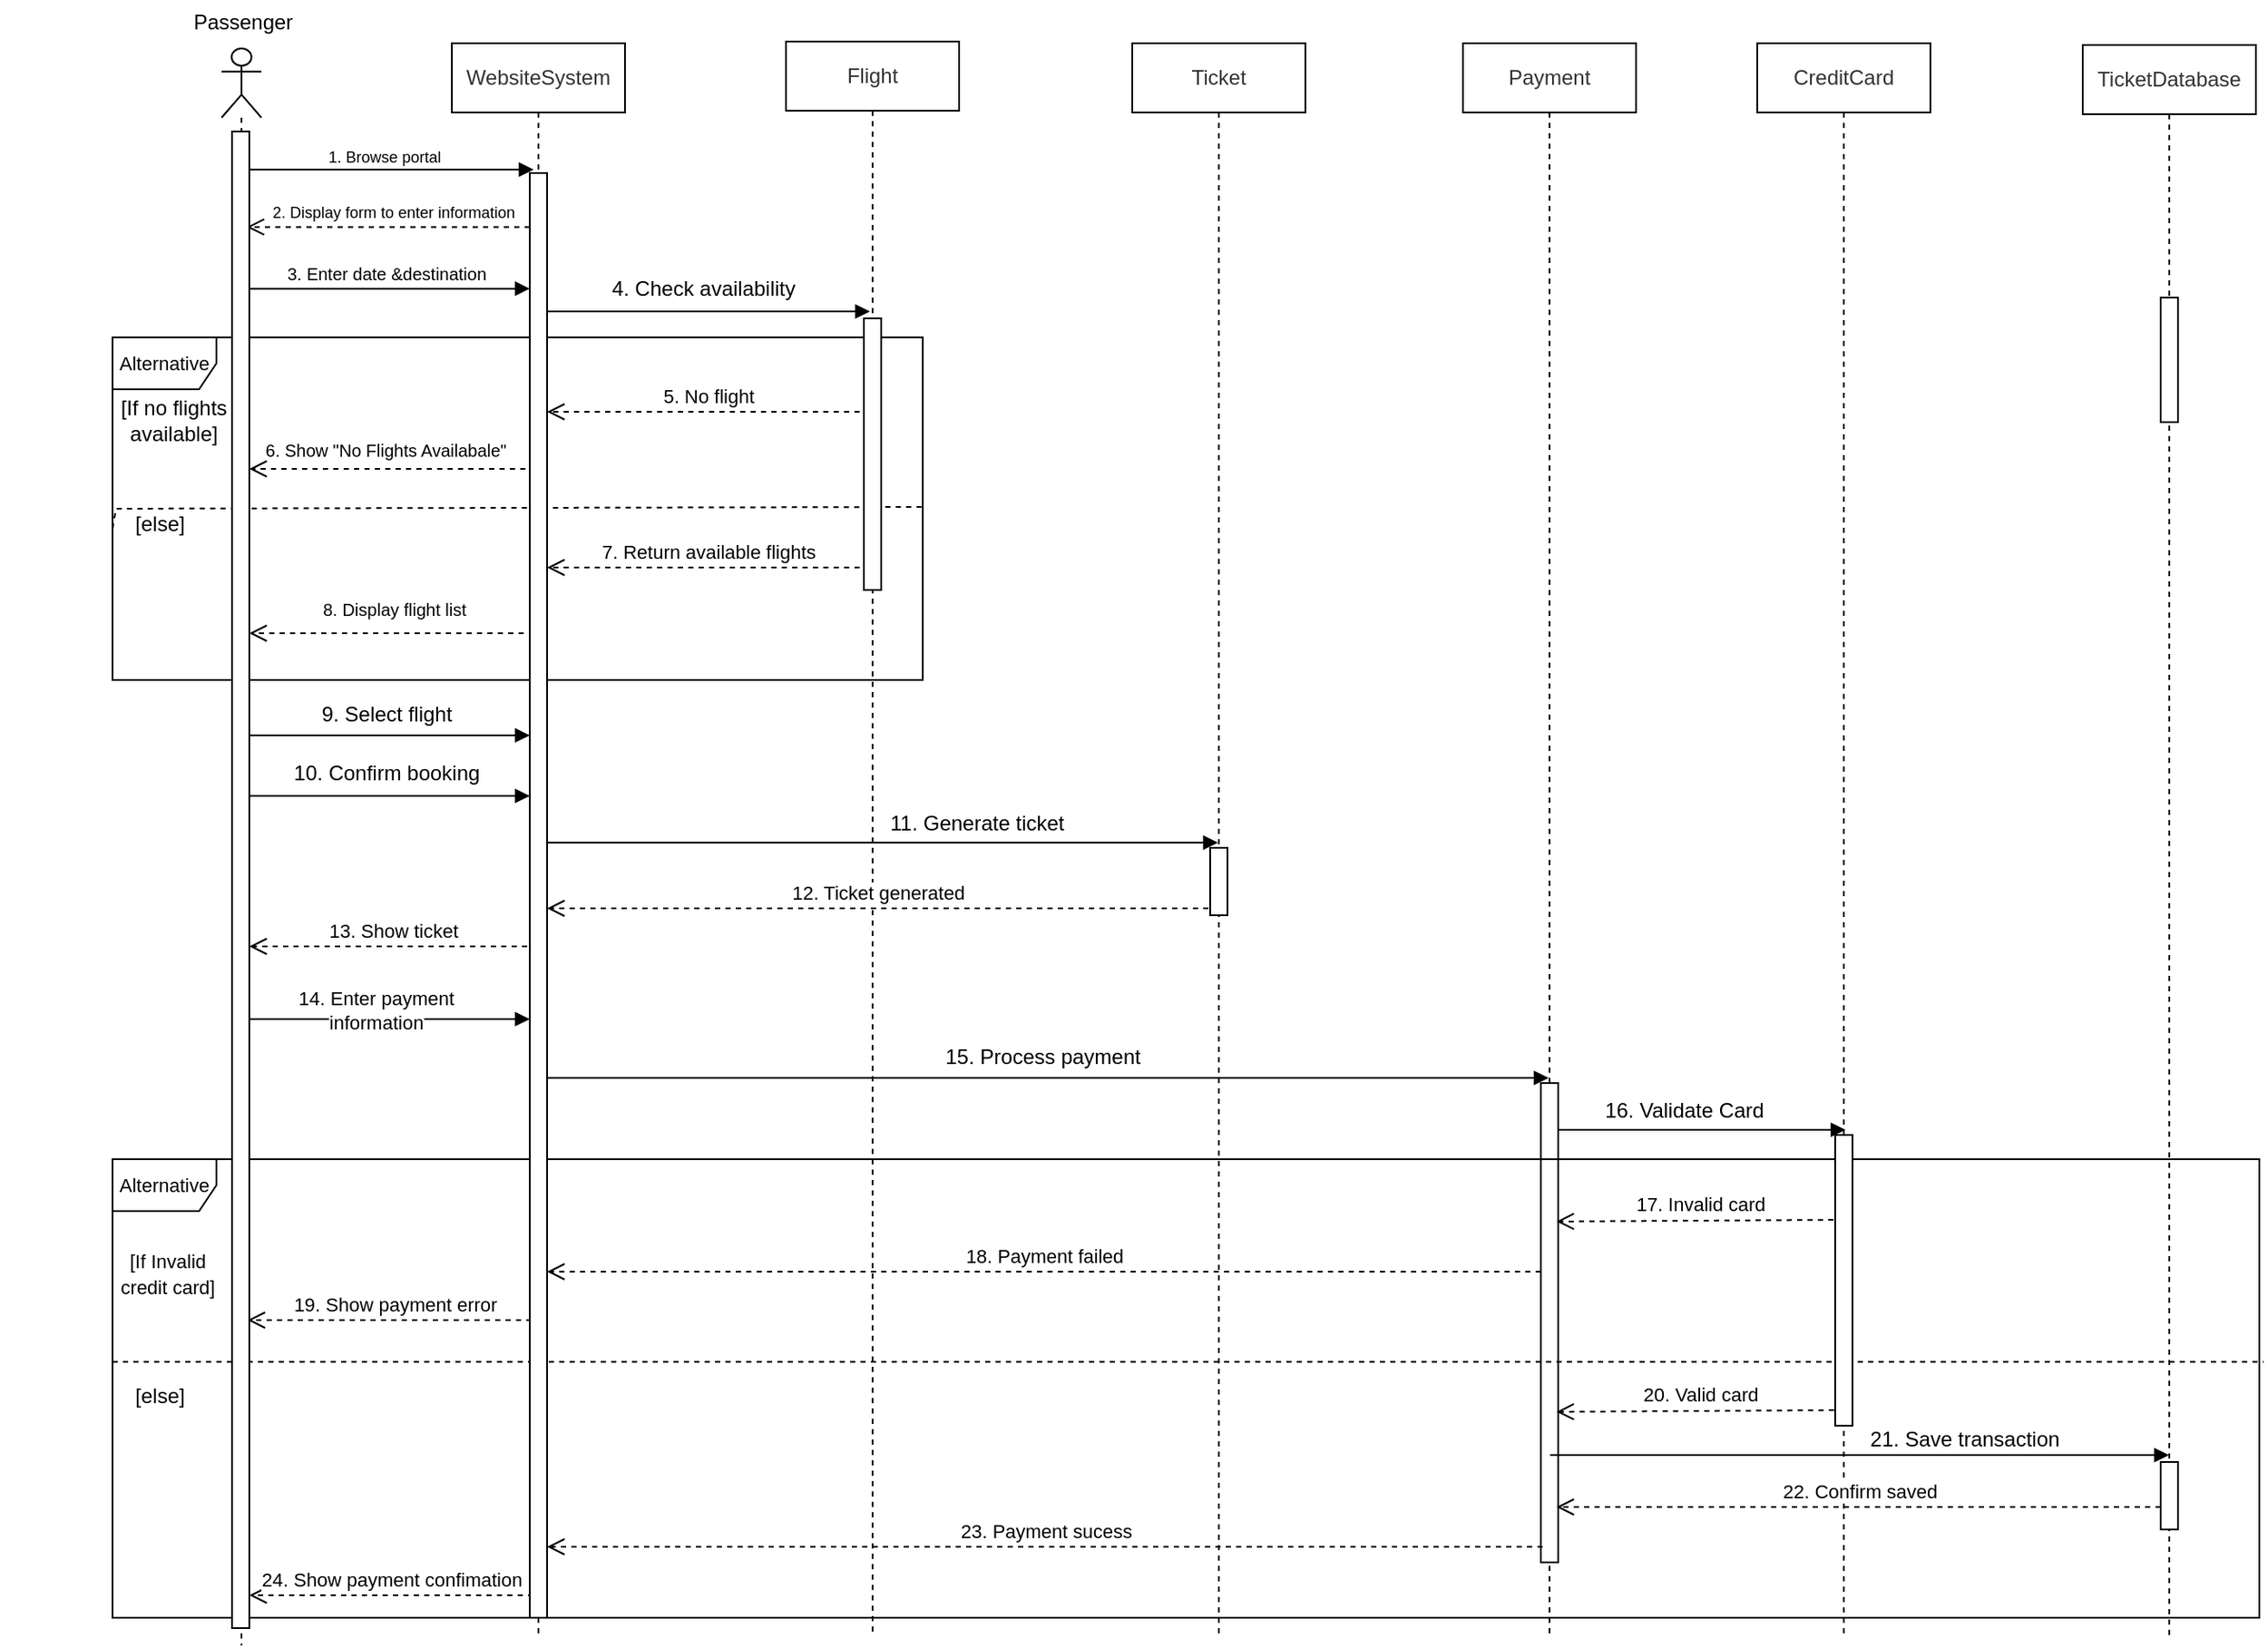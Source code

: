 <mxfile version="27.0.6">
  <diagram name="Trang-1" id="EBByfiUbzizjP6wDf-_v">
    <mxGraphModel dx="2043" dy="1330" grid="0" gridSize="10" guides="1" tooltips="1" connect="1" arrows="1" fold="1" page="0" pageScale="1" pageWidth="827" pageHeight="1169" math="0" shadow="0">
      <root>
        <mxCell id="0" />
        <mxCell id="1" parent="0" />
        <mxCell id="OcpvKMQ3eihPh7LtuoBv-7" value="&lt;span style=&quot;color: rgb(51, 51, 51); font-family: arial, sans-serif; text-wrap-mode: nowrap; background-color: rgb(255, 255, 255);&quot;&gt;&lt;font style=&quot;font-size: 12px;&quot;&gt;Flight&lt;/font&gt;&lt;/span&gt;" style="shape=umlLifeline;perimeter=lifelinePerimeter;whiteSpace=wrap;html=1;container=1;dropTarget=0;collapsible=0;recursiveResize=0;outlineConnect=0;portConstraint=eastwest;newEdgeStyle={&quot;curved&quot;:0,&quot;rounded&quot;:0};" parent="1" vertex="1">
          <mxGeometry x="514" y="20" width="100" height="922" as="geometry" />
        </mxCell>
        <mxCell id="OcpvKMQ3eihPh7LtuoBv-5" value="&lt;span style=&quot;color: rgb(51, 51, 51); font-family: arial, sans-serif; text-wrap-mode: nowrap; background-color: rgb(255, 255, 255);&quot;&gt;&lt;font style=&quot;font-size: 12px;&quot;&gt;WebsiteSystem&lt;/font&gt;&lt;/span&gt;" style="shape=umlLifeline;perimeter=lifelinePerimeter;whiteSpace=wrap;html=1;container=1;dropTarget=0;collapsible=0;recursiveResize=0;outlineConnect=0;portConstraint=eastwest;newEdgeStyle={&quot;curved&quot;:0,&quot;rounded&quot;:0};" parent="1" vertex="1">
          <mxGeometry x="321" y="21" width="100" height="922" as="geometry" />
        </mxCell>
        <mxCell id="OcpvKMQ3eihPh7LtuoBv-9" value="&lt;span style=&quot;color: rgb(51, 51, 51); font-family: arial, sans-serif; text-wrap-mode: nowrap; background-color: rgb(255, 255, 255);&quot;&gt;&lt;font style=&quot;font-size: 12px;&quot;&gt;Ticket&lt;/font&gt;&lt;/span&gt;" style="shape=umlLifeline;perimeter=lifelinePerimeter;whiteSpace=wrap;html=1;container=1;dropTarget=0;collapsible=0;recursiveResize=0;outlineConnect=0;portConstraint=eastwest;newEdgeStyle={&quot;curved&quot;:0,&quot;rounded&quot;:0};" parent="1" vertex="1">
          <mxGeometry x="714" y="21" width="100" height="920" as="geometry" />
        </mxCell>
        <mxCell id="VGC5vULkN33uPKPLS_7s-29" value="" style="html=1;points=[[0,0,0,0,5],[0,1,0,0,-5],[1,0,0,0,5],[1,1,0,0,-5]];perimeter=orthogonalPerimeter;outlineConnect=0;targetShapes=umlLifeline;portConstraint=eastwest;newEdgeStyle={&quot;curved&quot;:0,&quot;rounded&quot;:0};" vertex="1" parent="OcpvKMQ3eihPh7LtuoBv-9">
          <mxGeometry x="45" y="465" width="10" height="39" as="geometry" />
        </mxCell>
        <mxCell id="OcpvKMQ3eihPh7LtuoBv-11" value="&lt;span style=&quot;color: rgb(51, 51, 51); font-family: arial, sans-serif; text-wrap-mode: nowrap; background-color: rgb(255, 255, 255);&quot;&gt;&lt;font style=&quot;font-size: 12px;&quot;&gt;Payment&lt;/font&gt;&lt;/span&gt;" style="shape=umlLifeline;perimeter=lifelinePerimeter;whiteSpace=wrap;html=1;container=1;dropTarget=0;collapsible=0;recursiveResize=0;outlineConnect=0;portConstraint=eastwest;newEdgeStyle={&quot;curved&quot;:0,&quot;rounded&quot;:0};" parent="1" vertex="1">
          <mxGeometry x="905" y="21" width="100" height="920" as="geometry" />
        </mxCell>
        <mxCell id="VGC5vULkN33uPKPLS_7s-30" value="" style="html=1;points=[[0,0,0,0,5],[0,1,0,0,-5],[1,0,0,0,5],[1,1,0,0,-5]];perimeter=orthogonalPerimeter;outlineConnect=0;targetShapes=umlLifeline;portConstraint=eastwest;newEdgeStyle={&quot;curved&quot;:0,&quot;rounded&quot;:0};" vertex="1" parent="OcpvKMQ3eihPh7LtuoBv-11">
          <mxGeometry x="45" y="601" width="10" height="277" as="geometry" />
        </mxCell>
        <mxCell id="OcpvKMQ3eihPh7LtuoBv-13" value="&lt;span style=&quot;color: rgb(51, 51, 51); font-family: arial, sans-serif; text-wrap-mode: nowrap; background-color: rgb(255, 255, 255);&quot;&gt;&lt;font style=&quot;font-size: 12px;&quot;&gt;CreditCard&lt;/font&gt;&lt;/span&gt;" style="shape=umlLifeline;perimeter=lifelinePerimeter;whiteSpace=wrap;html=1;container=1;dropTarget=0;collapsible=0;recursiveResize=0;outlineConnect=0;portConstraint=eastwest;newEdgeStyle={&quot;curved&quot;:0,&quot;rounded&quot;:0};" parent="1" vertex="1">
          <mxGeometry x="1075" y="21" width="100" height="921" as="geometry" />
        </mxCell>
        <mxCell id="OcpvKMQ3eihPh7LtuoBv-15" value="&lt;span style=&quot;color: rgb(51, 51, 51); font-family: arial, sans-serif; text-wrap-mode: nowrap; background-color: rgb(255, 255, 255);&quot;&gt;&lt;font style=&quot;font-size: 12px;&quot;&gt;TicketDatabase&lt;/font&gt;&lt;/span&gt;" style="shape=umlLifeline;perimeter=lifelinePerimeter;whiteSpace=wrap;html=1;container=1;dropTarget=0;collapsible=0;recursiveResize=0;outlineConnect=0;portConstraint=eastwest;newEdgeStyle={&quot;curved&quot;:0,&quot;rounded&quot;:0};" parent="1" vertex="1">
          <mxGeometry x="1263" y="22" width="100" height="921" as="geometry" />
        </mxCell>
        <mxCell id="OcpvKMQ3eihPh7LtuoBv-16" value="" style="html=1;points=[[0,0,0,0,5],[0,1,0,0,-5],[1,0,0,0,5],[1,1,0,0,-5]];perimeter=orthogonalPerimeter;outlineConnect=0;targetShapes=umlLifeline;portConstraint=eastwest;newEdgeStyle={&quot;curved&quot;:0,&quot;rounded&quot;:0};" parent="1" vertex="1">
          <mxGeometry x="1308" y="168" width="10" height="72" as="geometry" />
        </mxCell>
        <mxCell id="OcpvKMQ3eihPh7LtuoBv-18" value="" style="html=1;verticalAlign=bottom;endArrow=block;curved=0;rounded=0;" parent="1" edge="1">
          <mxGeometry x="-0.825" y="37" width="80" relative="1" as="geometry">
            <mxPoint x="197.75" y="94" as="sourcePoint" />
            <mxPoint x="368.25" y="94" as="targetPoint" />
            <mxPoint as="offset" />
          </mxGeometry>
        </mxCell>
        <mxCell id="OcpvKMQ3eihPh7LtuoBv-19" value="&lt;font style=&quot;font-size: 9px;&quot;&gt;1. Browse portal&amp;nbsp;&lt;/font&gt;" style="text;html=1;align=center;verticalAlign=middle;whiteSpace=wrap;rounded=0;" parent="1" vertex="1">
          <mxGeometry x="222.5" y="78" width="121" height="16" as="geometry" />
        </mxCell>
        <mxCell id="OcpvKMQ3eihPh7LtuoBv-20" value="" style="html=1;verticalAlign=bottom;endArrow=block;curved=0;rounded=0;" parent="1" edge="1" target="VGC5vULkN33uPKPLS_7s-24">
          <mxGeometry x="-0.825" y="37" width="80" relative="1" as="geometry">
            <mxPoint x="195.5" y="162.83" as="sourcePoint" />
            <mxPoint x="359" y="163.12" as="targetPoint" />
            <mxPoint as="offset" />
          </mxGeometry>
        </mxCell>
        <mxCell id="OcpvKMQ3eihPh7LtuoBv-21" value="&lt;font style=&quot;font-size: 10px;&quot;&gt;3. Enter date &amp;amp;destination&lt;/font&gt;" style="text;html=1;align=center;verticalAlign=middle;whiteSpace=wrap;rounded=0;" parent="1" vertex="1">
          <mxGeometry x="214.5" y="146" width="137" height="16" as="geometry" />
        </mxCell>
        <mxCell id="OcpvKMQ3eihPh7LtuoBv-22" value="" style="html=1;verticalAlign=bottom;endArrow=block;curved=0;rounded=0;" parent="1" edge="1">
          <mxGeometry x="-0.825" y="37" width="80" relative="1" as="geometry">
            <mxPoint x="371" y="176" as="sourcePoint" />
            <mxPoint x="562.5" y="176" as="targetPoint" />
            <mxPoint as="offset" />
          </mxGeometry>
        </mxCell>
        <mxCell id="OcpvKMQ3eihPh7LtuoBv-23" value="4. Check availability" style="text;html=1;align=center;verticalAlign=middle;whiteSpace=wrap;rounded=0;" parent="1" vertex="1">
          <mxGeometry x="378" y="155" width="177" height="16" as="geometry" />
        </mxCell>
        <mxCell id="OcpvKMQ3eihPh7LtuoBv-25" value="&lt;font style=&quot;font-size: 11px;&quot;&gt;Alternative&lt;/font&gt;" style="shape=umlFrame;whiteSpace=wrap;html=1;pointerEvents=0;" parent="1" vertex="1">
          <mxGeometry x="125" y="191" width="468" height="198" as="geometry" />
        </mxCell>
        <mxCell id="OcpvKMQ3eihPh7LtuoBv-27" value="[If no flights available]" style="text;html=1;align=center;verticalAlign=middle;whiteSpace=wrap;rounded=0;" parent="1" vertex="1">
          <mxGeometry x="104" y="214" width="113" height="50" as="geometry" />
        </mxCell>
        <mxCell id="OcpvKMQ3eihPh7LtuoBv-31" value="5. No flight" style="html=1;verticalAlign=bottom;endArrow=open;dashed=1;endSize=8;curved=0;rounded=0;" parent="1" edge="1" target="VGC5vULkN33uPKPLS_7s-24">
          <mxGeometry relative="1" as="geometry">
            <mxPoint x="562.54" y="234" as="sourcePoint" />
            <mxPoint x="370.469" y="234" as="targetPoint" />
          </mxGeometry>
        </mxCell>
        <mxCell id="OcpvKMQ3eihPh7LtuoBv-34" value="" style="html=1;verticalAlign=bottom;endArrow=open;dashed=1;endSize=8;curved=0;rounded=0;" parent="1" edge="1" target="VGC5vULkN33uPKPLS_7s-20">
          <mxGeometry relative="1" as="geometry">
            <mxPoint x="369.5" y="267" as="sourcePoint" />
            <mxPoint x="198.499" y="267.21" as="targetPoint" />
          </mxGeometry>
        </mxCell>
        <mxCell id="OcpvKMQ3eihPh7LtuoBv-36" value="&lt;font style=&quot;font-size: 10px;&quot;&gt;6. Show &quot;No Flights Availabale&quot;&lt;/font&gt;" style="text;html=1;align=center;verticalAlign=middle;whiteSpace=wrap;rounded=0;" parent="1" vertex="1">
          <mxGeometry x="212" y="247" width="142" height="17" as="geometry" />
        </mxCell>
        <mxCell id="OcpvKMQ3eihPh7LtuoBv-38" value="[else]" style="text;html=1;align=center;verticalAlign=middle;whiteSpace=wrap;rounded=0;" parent="1" vertex="1">
          <mxGeometry x="60" y="291" width="185" height="16" as="geometry" />
        </mxCell>
        <mxCell id="OcpvKMQ3eihPh7LtuoBv-39" value="" style="endArrow=none;dashed=1;html=1;rounded=0;exitX=0;exitY=0.558;exitDx=0;exitDy=0;exitPerimeter=0;entryX=1.001;entryY=0.495;entryDx=0;entryDy=0;entryPerimeter=0;" parent="1" source="OcpvKMQ3eihPh7LtuoBv-25" edge="1" target="OcpvKMQ3eihPh7LtuoBv-25">
          <mxGeometry width="50" height="50" relative="1" as="geometry">
            <mxPoint x="125" y="290" as="sourcePoint" />
            <mxPoint x="580" y="290" as="targetPoint" />
            <Array as="points">
              <mxPoint x="127" y="290" />
            </Array>
          </mxGeometry>
        </mxCell>
        <mxCell id="OcpvKMQ3eihPh7LtuoBv-40" value="7. Return available flights" style="html=1;verticalAlign=bottom;endArrow=open;dashed=1;endSize=8;curved=0;rounded=0;" parent="1" edge="1" target="VGC5vULkN33uPKPLS_7s-24">
          <mxGeometry relative="1" as="geometry">
            <mxPoint x="562.54" y="324" as="sourcePoint" />
            <mxPoint x="370.469" y="324" as="targetPoint" />
          </mxGeometry>
        </mxCell>
        <mxCell id="OcpvKMQ3eihPh7LtuoBv-41" value="" style="html=1;verticalAlign=bottom;endArrow=open;dashed=1;endSize=8;curved=0;rounded=0;" parent="1" edge="1" target="VGC5vULkN33uPKPLS_7s-20">
          <mxGeometry relative="1" as="geometry">
            <mxPoint x="368.5" y="362" as="sourcePoint" />
            <mxPoint x="197.499" y="362.21" as="targetPoint" />
          </mxGeometry>
        </mxCell>
        <mxCell id="OcpvKMQ3eihPh7LtuoBv-42" value="&lt;span style=&quot;font-size: 10px;&quot;&gt;8. Display flight list&lt;/span&gt;" style="text;html=1;align=center;verticalAlign=middle;whiteSpace=wrap;rounded=0;" parent="1" vertex="1">
          <mxGeometry x="217" y="339" width="142" height="17" as="geometry" />
        </mxCell>
        <mxCell id="OcpvKMQ3eihPh7LtuoBv-46" value="" style="html=1;verticalAlign=bottom;endArrow=block;curved=0;rounded=0;" parent="1" edge="1">
          <mxGeometry x="-0.825" y="37" width="80" relative="1" as="geometry">
            <mxPoint x="195" y="421" as="sourcePoint" />
            <mxPoint x="366" y="421" as="targetPoint" />
            <mxPoint as="offset" />
          </mxGeometry>
        </mxCell>
        <mxCell id="OcpvKMQ3eihPh7LtuoBv-47" value="9. Select flight" style="text;html=1;align=center;verticalAlign=middle;whiteSpace=wrap;rounded=0;" parent="1" vertex="1">
          <mxGeometry x="222.5" y="401" width="121" height="16" as="geometry" />
        </mxCell>
        <mxCell id="OcpvKMQ3eihPh7LtuoBv-48" value="" style="html=1;verticalAlign=bottom;endArrow=block;curved=0;rounded=0;" parent="1" edge="1">
          <mxGeometry x="-0.825" y="37" width="80" relative="1" as="geometry">
            <mxPoint x="195" y="456" as="sourcePoint" />
            <mxPoint x="366" y="456" as="targetPoint" />
            <mxPoint as="offset" />
          </mxGeometry>
        </mxCell>
        <mxCell id="OcpvKMQ3eihPh7LtuoBv-49" value="10. Confirm booking" style="text;html=1;align=center;verticalAlign=middle;whiteSpace=wrap;rounded=0;" parent="1" vertex="1">
          <mxGeometry x="222.5" y="435" width="121" height="16" as="geometry" />
        </mxCell>
        <mxCell id="OcpvKMQ3eihPh7LtuoBv-50" value="" style="html=1;verticalAlign=bottom;endArrow=block;curved=0;rounded=0;" parent="1" target="OcpvKMQ3eihPh7LtuoBv-9" edge="1">
          <mxGeometry x="-0.825" y="37" width="80" relative="1" as="geometry">
            <mxPoint x="371" y="483" as="sourcePoint" />
            <mxPoint x="542" y="483" as="targetPoint" />
            <mxPoint as="offset" />
          </mxGeometry>
        </mxCell>
        <mxCell id="OcpvKMQ3eihPh7LtuoBv-51" value="11. Generate ticket" style="text;html=1;align=center;verticalAlign=middle;whiteSpace=wrap;rounded=0;" parent="1" vertex="1">
          <mxGeometry x="530" y="464" width="189" height="16" as="geometry" />
        </mxCell>
        <mxCell id="OcpvKMQ3eihPh7LtuoBv-52" value="12. Ticket generated" style="html=1;verticalAlign=bottom;endArrow=open;dashed=1;endSize=8;curved=0;rounded=0;" parent="1" target="VGC5vULkN33uPKPLS_7s-24" edge="1">
          <mxGeometry relative="1" as="geometry">
            <mxPoint x="758" y="521" as="sourcePoint" />
            <mxPoint x="570.999" y="514" as="targetPoint" />
            <Array as="points">
              <mxPoint x="738" y="521" />
            </Array>
          </mxGeometry>
        </mxCell>
        <mxCell id="OcpvKMQ3eihPh7LtuoBv-53" value="13. Show ticket" style="html=1;verticalAlign=bottom;endArrow=open;dashed=1;endSize=8;curved=0;rounded=0;" parent="1" source="OcpvKMQ3eihPh7LtuoBv-5" edge="1" target="VGC5vULkN33uPKPLS_7s-20">
          <mxGeometry relative="1" as="geometry">
            <mxPoint x="391.07" y="543" as="sourcePoint" />
            <mxPoint x="208" y="543" as="targetPoint" />
            <Array as="points">
              <mxPoint x="221" y="543" />
            </Array>
          </mxGeometry>
        </mxCell>
        <mxCell id="VGC5vULkN33uPKPLS_7s-1" value="" style="html=1;verticalAlign=bottom;endArrow=block;curved=0;rounded=0;" edge="1" parent="1">
          <mxGeometry x="-0.825" y="37" width="80" relative="1" as="geometry">
            <mxPoint x="195" y="585" as="sourcePoint" />
            <mxPoint x="366" y="585" as="targetPoint" />
            <mxPoint as="offset" />
          </mxGeometry>
        </mxCell>
        <mxCell id="VGC5vULkN33uPKPLS_7s-2" value="&lt;div style=&quot;text-align: center;&quot;&gt;&lt;span style=&quot;color: light-dark(rgb(0, 0, 0), rgb(255, 255, 255)); font-size: 11px; text-wrap-mode: nowrap; background-color: rgb(255, 255, 255);&quot;&gt;14. Enter payment information&lt;/span&gt;&lt;/div&gt;" style="text;whiteSpace=wrap;html=1;" vertex="1" parent="1">
          <mxGeometry x="217" y="559" width="119" height="22" as="geometry" />
        </mxCell>
        <mxCell id="VGC5vULkN33uPKPLS_7s-3" value="" style="html=1;verticalAlign=bottom;endArrow=block;curved=0;rounded=0;" edge="1" parent="1" target="OcpvKMQ3eihPh7LtuoBv-11">
          <mxGeometry x="-0.825" y="37" width="80" relative="1" as="geometry">
            <mxPoint x="371" y="619" as="sourcePoint" />
            <mxPoint x="542" y="619" as="targetPoint" />
            <mxPoint as="offset" />
          </mxGeometry>
        </mxCell>
        <mxCell id="VGC5vULkN33uPKPLS_7s-4" value="15. Process payment" style="text;html=1;align=center;verticalAlign=middle;whiteSpace=wrap;rounded=0;" vertex="1" parent="1">
          <mxGeometry x="568" y="599" width="189" height="16" as="geometry" />
        </mxCell>
        <mxCell id="VGC5vULkN33uPKPLS_7s-5" value="" style="html=1;verticalAlign=bottom;endArrow=block;curved=0;rounded=0;" edge="1" parent="1" source="VGC5vULkN33uPKPLS_7s-30">
          <mxGeometry x="-0.825" y="37" width="80" relative="1" as="geometry">
            <mxPoint x="955" y="649" as="sourcePoint" />
            <mxPoint x="1126" y="649" as="targetPoint" />
            <mxPoint as="offset" />
          </mxGeometry>
        </mxCell>
        <mxCell id="VGC5vULkN33uPKPLS_7s-6" value="16. Validate Card" style="text;html=1;align=center;verticalAlign=middle;whiteSpace=wrap;rounded=0;" vertex="1" parent="1">
          <mxGeometry x="955" y="630" width="156" height="16" as="geometry" />
        </mxCell>
        <mxCell id="VGC5vULkN33uPKPLS_7s-7" value="&lt;font style=&quot;font-size: 11px;&quot;&gt;Alternative&lt;/font&gt;" style="shape=umlFrame;whiteSpace=wrap;html=1;pointerEvents=0;" vertex="1" parent="1">
          <mxGeometry x="125" y="666" width="1240" height="265" as="geometry" />
        </mxCell>
        <mxCell id="VGC5vULkN33uPKPLS_7s-8" value="" style="endArrow=none;dashed=1;html=1;rounded=0;entryX=1.002;entryY=0.442;entryDx=0;entryDy=0;entryPerimeter=0;exitX=0;exitY=0.442;exitDx=0;exitDy=0;exitPerimeter=0;" edge="1" parent="1" source="VGC5vULkN33uPKPLS_7s-7" target="VGC5vULkN33uPKPLS_7s-7">
          <mxGeometry width="50" height="50" relative="1" as="geometry">
            <mxPoint x="119" y="780" as="sourcePoint" />
            <mxPoint x="1360" y="772" as="targetPoint" />
          </mxGeometry>
        </mxCell>
        <mxCell id="VGC5vULkN33uPKPLS_7s-9" value="&lt;font style=&quot;font-size: 11px;&quot;&gt;[If Invalid credit card]&lt;/font&gt;" style="text;html=1;align=center;verticalAlign=middle;whiteSpace=wrap;rounded=0;" vertex="1" parent="1">
          <mxGeometry x="120" y="691" width="74" height="81" as="geometry" />
        </mxCell>
        <mxCell id="VGC5vULkN33uPKPLS_7s-10" value="[else]" style="text;html=1;align=center;verticalAlign=middle;whiteSpace=wrap;rounded=0;" vertex="1" parent="1">
          <mxGeometry x="98" y="795" width="109" height="16" as="geometry" />
        </mxCell>
        <mxCell id="VGC5vULkN33uPKPLS_7s-11" value="17. Invalid card" style="html=1;verticalAlign=bottom;endArrow=open;dashed=1;endSize=8;curved=0;rounded=0;" edge="1" parent="1">
          <mxGeometry relative="1" as="geometry">
            <mxPoint x="1125" y="701" as="sourcePoint" />
            <mxPoint x="959" y="702" as="targetPoint" />
          </mxGeometry>
        </mxCell>
        <mxCell id="VGC5vULkN33uPKPLS_7s-12" value="18. Payment failed" style="html=1;verticalAlign=bottom;endArrow=open;dashed=1;endSize=8;curved=0;rounded=0;" edge="1" parent="1" target="VGC5vULkN33uPKPLS_7s-24">
          <mxGeometry relative="1" as="geometry">
            <mxPoint x="950" y="731" as="sourcePoint" />
            <mxPoint x="370.63" y="731.07" as="targetPoint" />
          </mxGeometry>
        </mxCell>
        <mxCell id="VGC5vULkN33uPKPLS_7s-13" value="19. Show payment error" style="html=1;verticalAlign=bottom;endArrow=open;dashed=1;endSize=8;curved=0;rounded=0;" edge="1" parent="1">
          <mxGeometry relative="1" as="geometry">
            <mxPoint x="373" y="759" as="sourcePoint" />
            <mxPoint x="203" y="759" as="targetPoint" />
          </mxGeometry>
        </mxCell>
        <mxCell id="VGC5vULkN33uPKPLS_7s-14" value="20. Valid card" style="html=1;verticalAlign=bottom;endArrow=open;dashed=1;endSize=8;curved=0;rounded=0;" edge="1" parent="1">
          <mxGeometry relative="1" as="geometry">
            <mxPoint x="1125.33" y="811" as="sourcePoint" />
            <mxPoint x="959" y="812" as="targetPoint" />
          </mxGeometry>
        </mxCell>
        <mxCell id="VGC5vULkN33uPKPLS_7s-15" value="" style="html=1;verticalAlign=bottom;endArrow=block;curved=0;rounded=0;" edge="1" parent="1">
          <mxGeometry x="-0.825" y="37" width="80" relative="1" as="geometry">
            <mxPoint x="955.33" y="837" as="sourcePoint" />
            <mxPoint x="1312.83" y="837" as="targetPoint" />
            <mxPoint as="offset" />
          </mxGeometry>
        </mxCell>
        <mxCell id="VGC5vULkN33uPKPLS_7s-16" value="21. Save transaction" style="text;html=1;align=center;verticalAlign=middle;whiteSpace=wrap;rounded=0;" vertex="1" parent="1">
          <mxGeometry x="1117" y="820" width="156" height="16" as="geometry" />
        </mxCell>
        <mxCell id="VGC5vULkN33uPKPLS_7s-17" value="22. Confirm saved" style="html=1;verticalAlign=bottom;endArrow=open;dashed=1;endSize=8;curved=0;rounded=0;" edge="1" parent="1" source="VGC5vULkN33uPKPLS_7s-33">
          <mxGeometry relative="1" as="geometry">
            <mxPoint x="1312.33" y="868" as="sourcePoint" />
            <mxPoint x="959" y="867" as="targetPoint" />
          </mxGeometry>
        </mxCell>
        <mxCell id="VGC5vULkN33uPKPLS_7s-18" value="23. Payment sucess" style="html=1;verticalAlign=bottom;endArrow=open;dashed=1;endSize=8;curved=0;rounded=0;" edge="1" parent="1" target="VGC5vULkN33uPKPLS_7s-24">
          <mxGeometry relative="1" as="geometry">
            <mxPoint x="951" y="890" as="sourcePoint" />
            <mxPoint x="370.63" y="889" as="targetPoint" />
          </mxGeometry>
        </mxCell>
        <mxCell id="VGC5vULkN33uPKPLS_7s-19" value="24. Show payment confimation" style="html=1;verticalAlign=bottom;endArrow=open;dashed=1;endSize=8;curved=0;rounded=0;" edge="1" parent="1" target="VGC5vULkN33uPKPLS_7s-20">
          <mxGeometry relative="1" as="geometry">
            <mxPoint x="368" y="918" as="sourcePoint" />
            <mxPoint x="198" y="918" as="targetPoint" />
          </mxGeometry>
        </mxCell>
        <mxCell id="VGC5vULkN33uPKPLS_7s-21" value="" style="html=1;verticalAlign=bottom;endArrow=open;dashed=1;endSize=8;curved=0;rounded=0;" edge="1" parent="1" source="VGC5vULkN33uPKPLS_7s-24">
          <mxGeometry relative="1" as="geometry">
            <mxPoint x="370" y="126" as="sourcePoint" />
            <mxPoint x="202.5" y="127.21" as="targetPoint" />
          </mxGeometry>
        </mxCell>
        <mxCell id="VGC5vULkN33uPKPLS_7s-22" value="&lt;font style=&quot;font-size: 9px;&quot;&gt;2. Display form to enter information&lt;/font&gt;" style="text;html=1;align=center;verticalAlign=middle;whiteSpace=wrap;rounded=0;" vertex="1" parent="1">
          <mxGeometry x="209" y="110" width="157" height="16" as="geometry" />
        </mxCell>
        <mxCell id="OcpvKMQ3eihPh7LtuoBv-45" value="" style="shape=umlLifeline;perimeter=lifelinePerimeter;whiteSpace=wrap;html=1;container=1;dropTarget=0;collapsible=0;recursiveResize=0;outlineConnect=0;portConstraint=eastwest;newEdgeStyle={&quot;curved&quot;:0,&quot;rounded&quot;:0};participant=umlActor;" parent="1" vertex="1">
          <mxGeometry x="188" y="24" width="23" height="923" as="geometry" />
        </mxCell>
        <mxCell id="VGC5vULkN33uPKPLS_7s-20" value="" style="html=1;points=[[0,0,0,0,5],[0,1,0,0,-5],[1,0,0,0,5],[1,1,0,0,-5]];perimeter=orthogonalPerimeter;outlineConnect=0;targetShapes=umlLifeline;portConstraint=eastwest;newEdgeStyle={&quot;curved&quot;:0,&quot;rounded&quot;:0};" vertex="1" parent="OcpvKMQ3eihPh7LtuoBv-45">
          <mxGeometry x="6" y="48" width="10" height="865" as="geometry" />
        </mxCell>
        <mxCell id="VGC5vULkN33uPKPLS_7s-25" value="" style="html=1;verticalAlign=bottom;endArrow=open;dashed=1;endSize=8;curved=0;rounded=0;" edge="1" parent="1" source="OcpvKMQ3eihPh7LtuoBv-5" target="VGC5vULkN33uPKPLS_7s-24">
          <mxGeometry relative="1" as="geometry">
            <mxPoint x="371" y="127" as="sourcePoint" />
            <mxPoint x="202.5" y="127.21" as="targetPoint" />
          </mxGeometry>
        </mxCell>
        <mxCell id="VGC5vULkN33uPKPLS_7s-24" value="" style="html=1;points=[[0,0,0,0,5],[0,1,0,0,-5],[1,0,0,0,5],[1,1,0,0,-5]];perimeter=orthogonalPerimeter;outlineConnect=0;targetShapes=umlLifeline;portConstraint=eastwest;newEdgeStyle={&quot;curved&quot;:0,&quot;rounded&quot;:0};" vertex="1" parent="1">
          <mxGeometry x="366" y="96" width="10" height="835" as="geometry" />
        </mxCell>
        <mxCell id="VGC5vULkN33uPKPLS_7s-27" value="" style="html=1;points=[[0,0,0,0,5],[0,1,0,0,-5],[1,0,0,0,5],[1,1,0,0,-5]];perimeter=orthogonalPerimeter;outlineConnect=0;targetShapes=umlLifeline;portConstraint=eastwest;newEdgeStyle={&quot;curved&quot;:0,&quot;rounded&quot;:0};" vertex="1" parent="1">
          <mxGeometry x="559" y="180" width="10" height="157" as="geometry" />
        </mxCell>
        <mxCell id="VGC5vULkN33uPKPLS_7s-32" value="" style="html=1;points=[[0,0,0,0,5],[0,1,0,0,-5],[1,0,0,0,5],[1,1,0,0,-5]];perimeter=orthogonalPerimeter;outlineConnect=0;targetShapes=umlLifeline;portConstraint=eastwest;newEdgeStyle={&quot;curved&quot;:0,&quot;rounded&quot;:0};" vertex="1" parent="1">
          <mxGeometry x="1120" y="652" width="10" height="168" as="geometry" />
        </mxCell>
        <mxCell id="VGC5vULkN33uPKPLS_7s-34" value="" style="html=1;verticalAlign=bottom;endArrow=open;dashed=1;endSize=8;curved=0;rounded=0;" edge="1" parent="1" target="VGC5vULkN33uPKPLS_7s-33">
          <mxGeometry relative="1" as="geometry">
            <mxPoint x="1312.33" y="868" as="sourcePoint" />
            <mxPoint x="959" y="867" as="targetPoint" />
          </mxGeometry>
        </mxCell>
        <mxCell id="VGC5vULkN33uPKPLS_7s-33" value="" style="html=1;points=[[0,0,0,0,5],[0,1,0,0,-5],[1,0,0,0,5],[1,1,0,0,-5]];perimeter=orthogonalPerimeter;outlineConnect=0;targetShapes=umlLifeline;portConstraint=eastwest;newEdgeStyle={&quot;curved&quot;:0,&quot;rounded&quot;:0};" vertex="1" parent="1">
          <mxGeometry x="1308" y="841" width="10" height="39" as="geometry" />
        </mxCell>
        <mxCell id="VGC5vULkN33uPKPLS_7s-36" value="Passenger" style="text;html=1;align=center;verticalAlign=middle;resizable=0;points=[];autosize=1;strokeColor=none;fillColor=none;" vertex="1" parent="1">
          <mxGeometry x="162.5" y="-4" width="75" height="26" as="geometry" />
        </mxCell>
      </root>
    </mxGraphModel>
  </diagram>
</mxfile>
